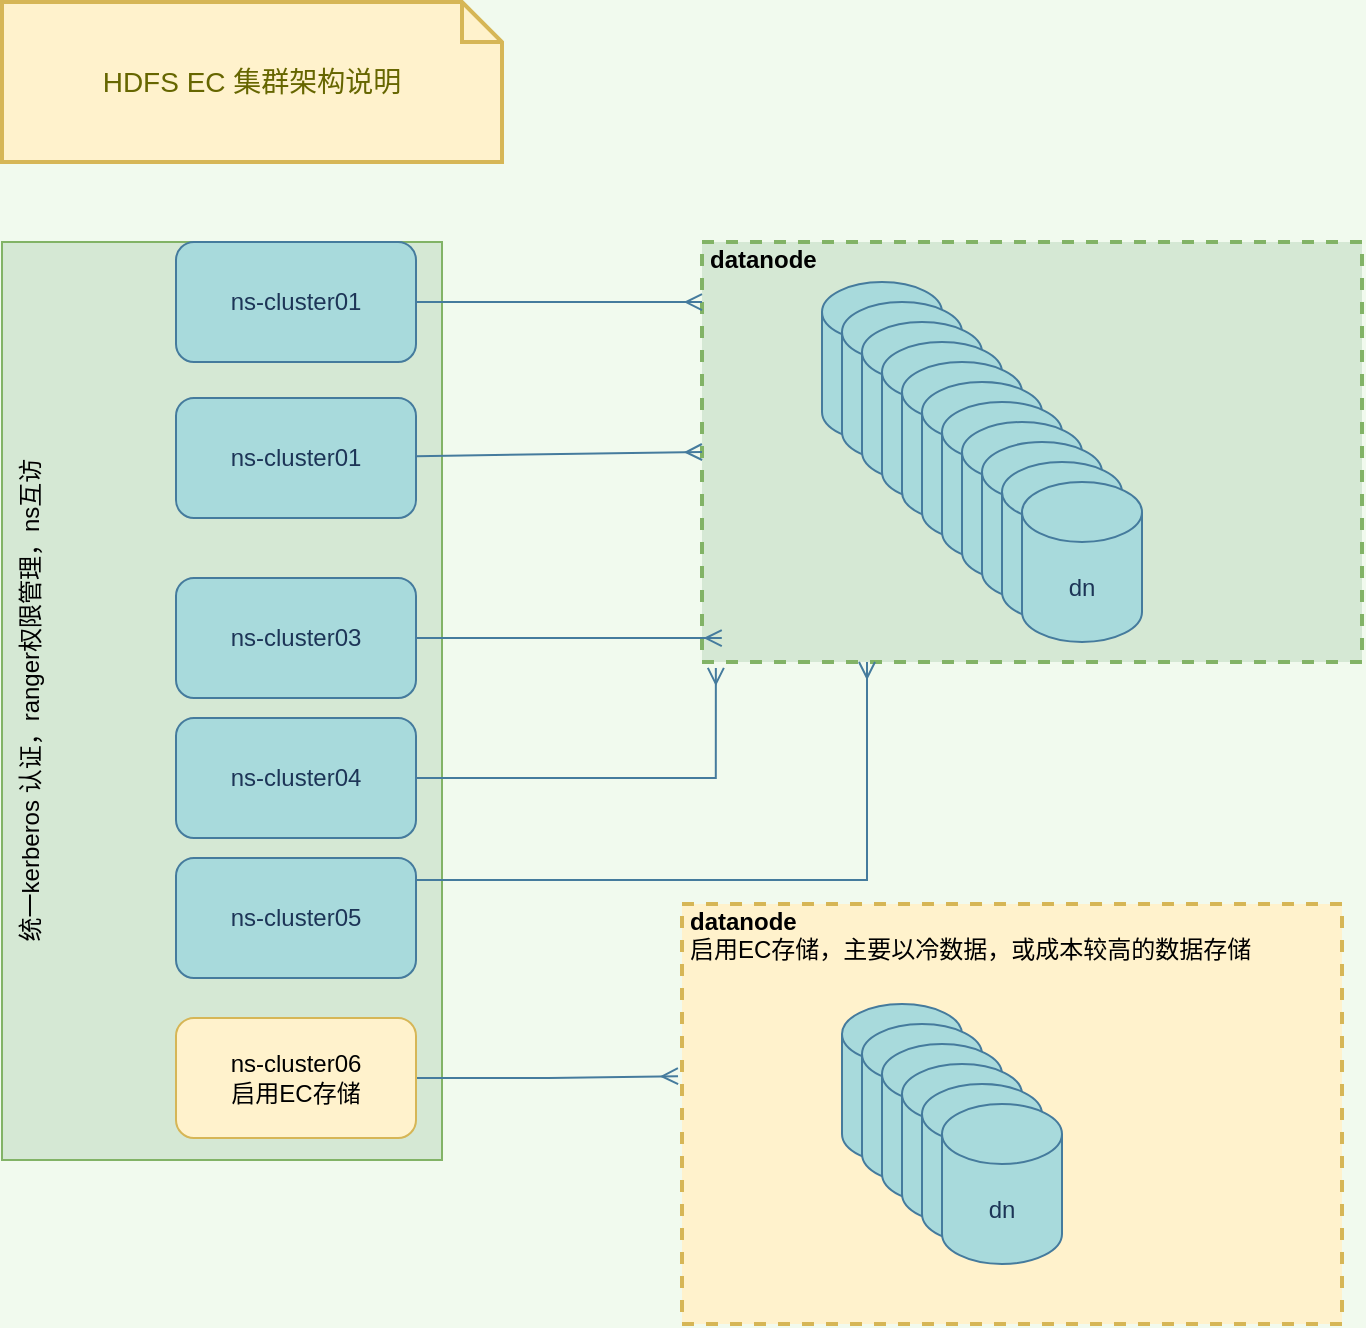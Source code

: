 <mxfile version="17.3.0" type="github">
  <diagram id="RoU__FsvneReP1gIZXwm" name="Page-1">
    <mxGraphModel dx="1422" dy="1931" grid="1" gridSize="10" guides="1" tooltips="1" connect="1" arrows="1" fold="1" page="1" pageScale="1" pageWidth="827" pageHeight="1169" background="#F1FAEE" math="0" shadow="0">
      <root>
        <mxCell id="0" />
        <mxCell id="1" parent="0" />
        <mxCell id="v9gRxfP-HKsxjnFTEKJX-4" value="datanode" style="html=1;fontStyle=1;align=left;verticalAlign=top;spacing=0;labelBorderColor=none;fillColor=#d5e8d4;dashed=1;strokeWidth=2;strokeColor=#82b366;spacingLeft=4;spacingTop=-3;" vertex="1" parent="1">
          <mxGeometry x="410" y="120" width="330" height="210" as="geometry" />
        </mxCell>
        <mxCell id="v9gRxfP-HKsxjnFTEKJX-82" value="统一kerberos&amp;nbsp;认证，ranger权限管理，ns互访" style="rounded=0;whiteSpace=wrap;html=1;sketch=0;strokeColor=#82b366;fillColor=#d5e8d4;align=center;verticalAlign=top;labelPosition=center;verticalLabelPosition=middle;labelBackgroundColor=none;horizontal=0;" vertex="1" parent="1">
          <mxGeometry x="60" y="120" width="220" height="459" as="geometry" />
        </mxCell>
        <mxCell id="v9gRxfP-HKsxjnFTEKJX-72" style="rounded=0;orthogonalLoop=1;jettySize=auto;html=1;entryX=0;entryY=0.5;entryDx=0;entryDy=0;labelBackgroundColor=#F1FAEE;strokeColor=#457B9D;fontColor=#1D3557;endArrow=ERmany;endFill=0;" edge="1" parent="1" source="v9gRxfP-HKsxjnFTEKJX-15" target="v9gRxfP-HKsxjnFTEKJX-4">
          <mxGeometry relative="1" as="geometry">
            <mxPoint x="400" y="228" as="targetPoint" />
          </mxGeometry>
        </mxCell>
        <mxCell id="v9gRxfP-HKsxjnFTEKJX-15" value="ns-cluster01" style="rounded=1;whiteSpace=wrap;html=1;fillColor=#A8DADC;strokeColor=#457B9D;fontColor=#1D3557;" vertex="1" parent="1">
          <mxGeometry x="147" y="198" width="120" height="60" as="geometry" />
        </mxCell>
        <mxCell id="v9gRxfP-HKsxjnFTEKJX-71" style="rounded=0;orthogonalLoop=1;jettySize=auto;html=1;entryX=0;entryY=0.143;entryDx=0;entryDy=0;entryPerimeter=0;labelBackgroundColor=#F1FAEE;strokeColor=#457B9D;fontColor=#1D3557;endArrow=ERmany;endFill=0;" edge="1" parent="1" source="v9gRxfP-HKsxjnFTEKJX-16" target="v9gRxfP-HKsxjnFTEKJX-4">
          <mxGeometry relative="1" as="geometry" />
        </mxCell>
        <mxCell id="v9gRxfP-HKsxjnFTEKJX-16" value="ns-cluster01" style="rounded=1;whiteSpace=wrap;html=1;fillColor=#A8DADC;strokeColor=#457B9D;fontColor=#1D3557;" vertex="1" parent="1">
          <mxGeometry x="147" y="120" width="120" height="60" as="geometry" />
        </mxCell>
        <mxCell id="v9gRxfP-HKsxjnFTEKJX-32" value="" style="group;fontColor=#1D3557;" vertex="1" connectable="0" parent="1">
          <mxGeometry x="470" y="140" width="160" height="180" as="geometry" />
        </mxCell>
        <mxCell id="v9gRxfP-HKsxjnFTEKJX-17" value="dn" style="shape=cylinder3;whiteSpace=wrap;html=1;boundedLbl=1;backgroundOutline=1;size=15;fillColor=#A8DADC;strokeColor=#457B9D;fontColor=#1D3557;" vertex="1" parent="v9gRxfP-HKsxjnFTEKJX-32">
          <mxGeometry width="60" height="80" as="geometry" />
        </mxCell>
        <mxCell id="v9gRxfP-HKsxjnFTEKJX-18" value="dn" style="shape=cylinder3;whiteSpace=wrap;html=1;boundedLbl=1;backgroundOutline=1;size=15;fillColor=#A8DADC;strokeColor=#457B9D;fontColor=#1D3557;" vertex="1" parent="v9gRxfP-HKsxjnFTEKJX-32">
          <mxGeometry x="10" y="10" width="60" height="80" as="geometry" />
        </mxCell>
        <mxCell id="v9gRxfP-HKsxjnFTEKJX-19" value="dn" style="shape=cylinder3;whiteSpace=wrap;html=1;boundedLbl=1;backgroundOutline=1;size=15;fillColor=#A8DADC;strokeColor=#457B9D;fontColor=#1D3557;" vertex="1" parent="v9gRxfP-HKsxjnFTEKJX-32">
          <mxGeometry x="20" y="20" width="60" height="80" as="geometry" />
        </mxCell>
        <mxCell id="v9gRxfP-HKsxjnFTEKJX-20" value="dn" style="shape=cylinder3;whiteSpace=wrap;html=1;boundedLbl=1;backgroundOutline=1;size=15;fillColor=#A8DADC;strokeColor=#457B9D;fontColor=#1D3557;" vertex="1" parent="v9gRxfP-HKsxjnFTEKJX-32">
          <mxGeometry x="30" y="30" width="60" height="80" as="geometry" />
        </mxCell>
        <mxCell id="v9gRxfP-HKsxjnFTEKJX-21" value="dn" style="shape=cylinder3;whiteSpace=wrap;html=1;boundedLbl=1;backgroundOutline=1;size=15;fillColor=#A8DADC;strokeColor=#457B9D;fontColor=#1D3557;" vertex="1" parent="v9gRxfP-HKsxjnFTEKJX-32">
          <mxGeometry x="40" y="40" width="60" height="80" as="geometry" />
        </mxCell>
        <mxCell id="v9gRxfP-HKsxjnFTEKJX-22" value="dn" style="shape=cylinder3;whiteSpace=wrap;html=1;boundedLbl=1;backgroundOutline=1;size=15;fillColor=#A8DADC;strokeColor=#457B9D;fontColor=#1D3557;" vertex="1" parent="v9gRxfP-HKsxjnFTEKJX-32">
          <mxGeometry x="50" y="50" width="60" height="80" as="geometry" />
        </mxCell>
        <mxCell id="v9gRxfP-HKsxjnFTEKJX-23" value="dn" style="shape=cylinder3;whiteSpace=wrap;html=1;boundedLbl=1;backgroundOutline=1;size=15;fillColor=#A8DADC;strokeColor=#457B9D;fontColor=#1D3557;" vertex="1" parent="v9gRxfP-HKsxjnFTEKJX-32">
          <mxGeometry x="60" y="60" width="60" height="80" as="geometry" />
        </mxCell>
        <mxCell id="v9gRxfP-HKsxjnFTEKJX-24" value="dn" style="shape=cylinder3;whiteSpace=wrap;html=1;boundedLbl=1;backgroundOutline=1;size=15;fillColor=#A8DADC;strokeColor=#457B9D;fontColor=#1D3557;" vertex="1" parent="v9gRxfP-HKsxjnFTEKJX-32">
          <mxGeometry x="70" y="70" width="60" height="80" as="geometry" />
        </mxCell>
        <mxCell id="v9gRxfP-HKsxjnFTEKJX-25" value="dn" style="shape=cylinder3;whiteSpace=wrap;html=1;boundedLbl=1;backgroundOutline=1;size=15;fillColor=#A8DADC;strokeColor=#457B9D;fontColor=#1D3557;" vertex="1" parent="v9gRxfP-HKsxjnFTEKJX-32">
          <mxGeometry x="80" y="80" width="60" height="80" as="geometry" />
        </mxCell>
        <mxCell id="v9gRxfP-HKsxjnFTEKJX-26" value="dn" style="shape=cylinder3;whiteSpace=wrap;html=1;boundedLbl=1;backgroundOutline=1;size=15;fillColor=#A8DADC;strokeColor=#457B9D;fontColor=#1D3557;" vertex="1" parent="v9gRxfP-HKsxjnFTEKJX-32">
          <mxGeometry x="90" y="90" width="60" height="80" as="geometry" />
        </mxCell>
        <mxCell id="v9gRxfP-HKsxjnFTEKJX-27" value="dn" style="shape=cylinder3;whiteSpace=wrap;html=1;boundedLbl=1;backgroundOutline=1;size=15;fillColor=#A8DADC;strokeColor=#457B9D;fontColor=#1D3557;" vertex="1" parent="v9gRxfP-HKsxjnFTEKJX-32">
          <mxGeometry x="100" y="100" width="60" height="80" as="geometry" />
        </mxCell>
        <mxCell id="v9gRxfP-HKsxjnFTEKJX-78" style="edgeStyle=orthogonalEdgeStyle;rounded=0;orthogonalLoop=1;jettySize=auto;html=1;entryX=0.021;entryY=1.014;entryDx=0;entryDy=0;entryPerimeter=0;labelBackgroundColor=#F1FAEE;strokeColor=#457B9D;fontColor=#1D3557;endArrow=ERmany;endFill=0;" edge="1" parent="1" source="v9gRxfP-HKsxjnFTEKJX-55" target="v9gRxfP-HKsxjnFTEKJX-4">
          <mxGeometry relative="1" as="geometry" />
        </mxCell>
        <mxCell id="v9gRxfP-HKsxjnFTEKJX-55" value="ns-cluster04" style="rounded=1;whiteSpace=wrap;html=1;fillColor=#A8DADC;strokeColor=#457B9D;fontColor=#1D3557;" vertex="1" parent="1">
          <mxGeometry x="147" y="358" width="120" height="60" as="geometry" />
        </mxCell>
        <mxCell id="v9gRxfP-HKsxjnFTEKJX-73" style="edgeStyle=none;rounded=0;orthogonalLoop=1;jettySize=auto;html=1;entryX=0.03;entryY=0.943;entryDx=0;entryDy=0;entryPerimeter=0;labelBackgroundColor=#F1FAEE;strokeColor=#457B9D;fontColor=#1D3557;endArrow=ERmany;endFill=0;" edge="1" parent="1" source="v9gRxfP-HKsxjnFTEKJX-56" target="v9gRxfP-HKsxjnFTEKJX-4">
          <mxGeometry relative="1" as="geometry" />
        </mxCell>
        <mxCell id="v9gRxfP-HKsxjnFTEKJX-56" value="ns-cluster03" style="rounded=1;whiteSpace=wrap;html=1;fillColor=#A8DADC;strokeColor=#457B9D;fontColor=#1D3557;" vertex="1" parent="1">
          <mxGeometry x="147" y="288" width="120" height="60" as="geometry" />
        </mxCell>
        <mxCell id="v9gRxfP-HKsxjnFTEKJX-80" style="edgeStyle=orthogonalEdgeStyle;rounded=0;orthogonalLoop=1;jettySize=auto;html=1;entryX=-0.006;entryY=0.41;entryDx=0;entryDy=0;entryPerimeter=0;labelBackgroundColor=#F1FAEE;strokeColor=#457B9D;fontColor=#1D3557;endArrow=ERmany;endFill=0;" edge="1" parent="1" source="v9gRxfP-HKsxjnFTEKJX-57" target="v9gRxfP-HKsxjnFTEKJX-61">
          <mxGeometry relative="1" as="geometry" />
        </mxCell>
        <mxCell id="v9gRxfP-HKsxjnFTEKJX-57" value="ns-cluster06&lt;br&gt;启用EC存储" style="rounded=1;whiteSpace=wrap;html=1;fillColor=#fff2cc;strokeColor=#d6b656;" vertex="1" parent="1">
          <mxGeometry x="147" y="508" width="120" height="60" as="geometry" />
        </mxCell>
        <mxCell id="v9gRxfP-HKsxjnFTEKJX-79" style="edgeStyle=orthogonalEdgeStyle;rounded=0;orthogonalLoop=1;jettySize=auto;html=1;entryX=0.25;entryY=1;entryDx=0;entryDy=0;labelBackgroundColor=#F1FAEE;strokeColor=#457B9D;fontColor=#1D3557;endArrow=ERmany;endFill=0;" edge="1" parent="1" source="v9gRxfP-HKsxjnFTEKJX-58" target="v9gRxfP-HKsxjnFTEKJX-4">
          <mxGeometry relative="1" as="geometry">
            <Array as="points">
              <mxPoint x="493" y="439" />
            </Array>
          </mxGeometry>
        </mxCell>
        <mxCell id="v9gRxfP-HKsxjnFTEKJX-58" value="ns-cluster05" style="rounded=1;whiteSpace=wrap;html=1;fillColor=#A8DADC;strokeColor=#457B9D;fontColor=#1D3557;" vertex="1" parent="1">
          <mxGeometry x="147" y="428" width="120" height="60" as="geometry" />
        </mxCell>
        <mxCell id="v9gRxfP-HKsxjnFTEKJX-75" value="" style="group;fontColor=#1D3557;" vertex="1" connectable="0" parent="1">
          <mxGeometry x="400" y="451" width="330" height="210" as="geometry" />
        </mxCell>
        <mxCell id="v9gRxfP-HKsxjnFTEKJX-61" value="datanode&lt;br&gt;&lt;span style=&quot;font-weight: 400 ; text-align: center&quot;&gt;启用EC存储，主要以冷数据，或成本较高的数据存储&lt;/span&gt;" style="html=1;fontStyle=1;align=left;verticalAlign=top;spacing=0;labelBorderColor=none;fillColor=#fff2cc;dashed=1;strokeWidth=2;strokeColor=#d6b656;spacingLeft=4;spacingTop=-3;" vertex="1" parent="v9gRxfP-HKsxjnFTEKJX-75">
          <mxGeometry width="330" height="210" as="geometry" />
        </mxCell>
        <mxCell id="v9gRxfP-HKsxjnFTEKJX-53" value="" style="group;fontColor=#1D3557;" vertex="1" connectable="0" parent="v9gRxfP-HKsxjnFTEKJX-75">
          <mxGeometry x="80" y="50" width="110" height="130" as="geometry" />
        </mxCell>
        <mxCell id="v9gRxfP-HKsxjnFTEKJX-46" value="" style="shape=cylinder3;whiteSpace=wrap;html=1;boundedLbl=1;backgroundOutline=1;size=15;fillColor=#A8DADC;strokeColor=#457B9D;fontColor=#1D3557;" vertex="1" parent="v9gRxfP-HKsxjnFTEKJX-53">
          <mxGeometry width="60" height="80" as="geometry" />
        </mxCell>
        <mxCell id="v9gRxfP-HKsxjnFTEKJX-47" value="" style="shape=cylinder3;whiteSpace=wrap;html=1;boundedLbl=1;backgroundOutline=1;size=15;fillColor=#A8DADC;strokeColor=#457B9D;fontColor=#1D3557;" vertex="1" parent="v9gRxfP-HKsxjnFTEKJX-53">
          <mxGeometry x="10" y="10" width="60" height="80" as="geometry" />
        </mxCell>
        <mxCell id="v9gRxfP-HKsxjnFTEKJX-48" value="" style="shape=cylinder3;whiteSpace=wrap;html=1;boundedLbl=1;backgroundOutline=1;size=15;fillColor=#A8DADC;strokeColor=#457B9D;fontColor=#1D3557;" vertex="1" parent="v9gRxfP-HKsxjnFTEKJX-53">
          <mxGeometry x="20" y="20" width="60" height="80" as="geometry" />
        </mxCell>
        <mxCell id="v9gRxfP-HKsxjnFTEKJX-49" value="" style="shape=cylinder3;whiteSpace=wrap;html=1;boundedLbl=1;backgroundOutline=1;size=15;fillColor=#A8DADC;strokeColor=#457B9D;fontColor=#1D3557;" vertex="1" parent="v9gRxfP-HKsxjnFTEKJX-53">
          <mxGeometry x="30" y="30" width="60" height="80" as="geometry" />
        </mxCell>
        <mxCell id="v9gRxfP-HKsxjnFTEKJX-50" value="" style="shape=cylinder3;whiteSpace=wrap;html=1;boundedLbl=1;backgroundOutline=1;size=15;fillColor=#A8DADC;strokeColor=#457B9D;fontColor=#1D3557;" vertex="1" parent="v9gRxfP-HKsxjnFTEKJX-53">
          <mxGeometry x="40" y="40" width="60" height="80" as="geometry" />
        </mxCell>
        <mxCell id="v9gRxfP-HKsxjnFTEKJX-51" value="dn" style="shape=cylinder3;whiteSpace=wrap;html=1;boundedLbl=1;backgroundOutline=1;size=15;fillColor=#A8DADC;strokeColor=#457B9D;fontColor=#1D3557;" vertex="1" parent="v9gRxfP-HKsxjnFTEKJX-53">
          <mxGeometry x="50" y="50" width="60" height="80" as="geometry" />
        </mxCell>
        <mxCell id="v9gRxfP-HKsxjnFTEKJX-83" value="HDFS EC&amp;nbsp;集群架构说明" style="shape=note;strokeWidth=2;fontSize=14;size=20;whiteSpace=wrap;html=1;fillColor=#fff2cc;strokeColor=#d6b656;fontColor=#666600;rounded=0;labelBackgroundColor=none;sketch=0;" vertex="1" parent="1">
          <mxGeometry x="60" width="250" height="80" as="geometry" />
        </mxCell>
      </root>
    </mxGraphModel>
  </diagram>
</mxfile>
